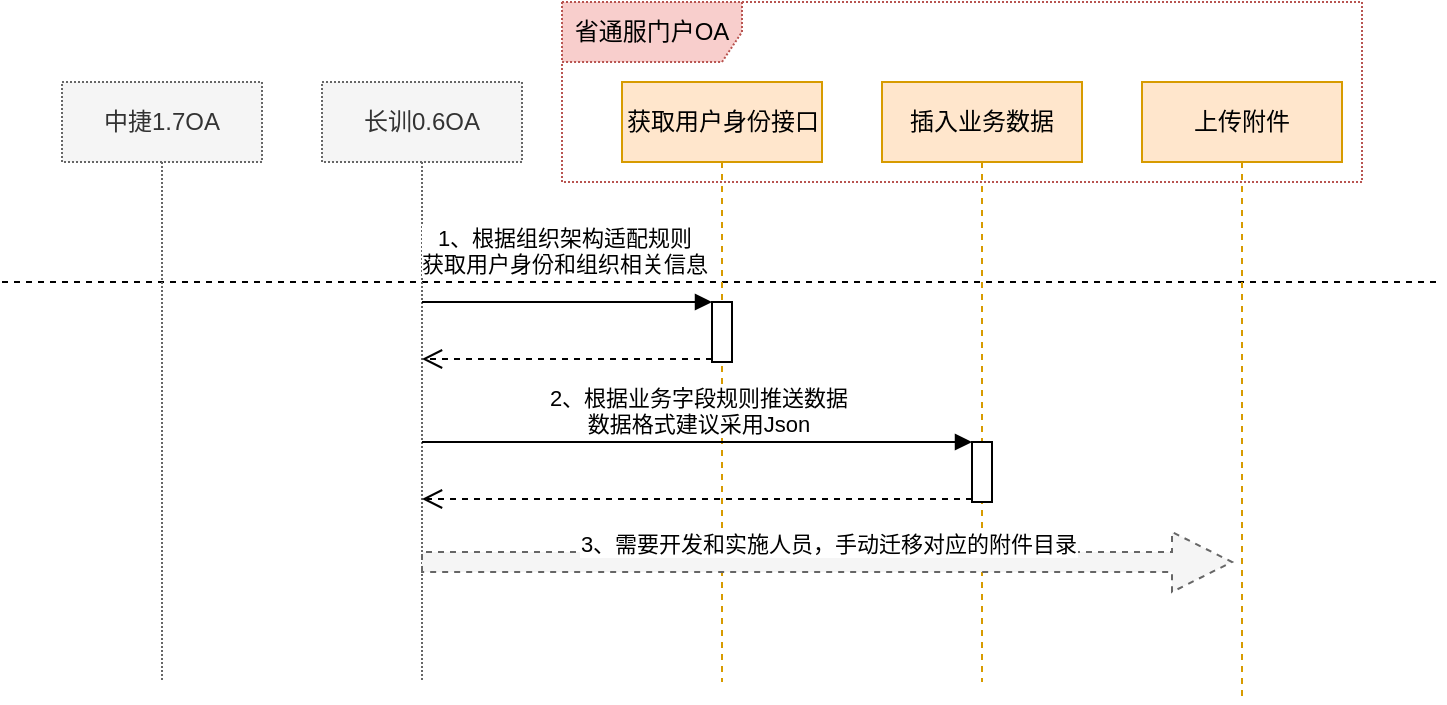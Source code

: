 <mxfile version="11.2.1" type="github" pages="1"><diagram id="uJz1_hHCdPxTJrE3NS_t" name="第 1 页"><mxGraphModel dx="942" dy="618" grid="1" gridSize="10" guides="1" tooltips="1" connect="1" arrows="1" fold="1" page="1" pageScale="1" pageWidth="827" pageHeight="1169" math="0" shadow="0"><root><mxCell id="0"/><mxCell id="1" parent="0"/><mxCell id="oOoQQwgPOISbMBHKoY3k-29" value="省通服门户OA" style="shape=umlFrame;whiteSpace=wrap;html=1;dashed=1;dashPattern=1 1;fillColor=#f8cecc;strokeColor=#b85450;width=90;height=30;" parent="1" vertex="1"><mxGeometry x="360" y="240" width="400" height="90" as="geometry"/></mxCell><mxCell id="oOoQQwgPOISbMBHKoY3k-11" value="" style="endArrow=none;html=1;dashed=1;" parent="1" edge="1"><mxGeometry width="50" height="50" relative="1" as="geometry"><mxPoint x="80" y="380" as="sourcePoint"/><mxPoint x="800" y="380" as="targetPoint"/></mxGeometry></mxCell><mxCell id="oOoQQwgPOISbMBHKoY3k-24" value="获取用户身份接口" style="html=1;points=[];perimeter=orthogonalPerimeter;shape=umlLifeline;participant=label;fontFamily=Helvetica;fontSize=12;align=center;strokeColor=#d79b00;fillColor=#ffe6cc;recursiveResize=0;container=1;collapsible=0;" parent="1" vertex="1"><mxGeometry x="390" y="280" width="100" height="300" as="geometry"/></mxCell><mxCell id="oOoQQwgPOISbMBHKoY3k-58" value="" style="html=1;points=[];perimeter=orthogonalPerimeter;" parent="oOoQQwgPOISbMBHKoY3k-24" vertex="1"><mxGeometry x="45" y="110" width="10" height="30" as="geometry"/></mxCell><mxCell id="oOoQQwgPOISbMBHKoY3k-25" value="插入业务数据" style="shape=umlLifeline;perimeter=lifelinePerimeter;whiteSpace=wrap;html=1;container=1;collapsible=0;recursiveResize=0;outlineConnect=0;fillColor=#ffe6cc;strokeColor=#d79b00;" parent="1" vertex="1"><mxGeometry x="520" y="280" width="100" height="300" as="geometry"/></mxCell><mxCell id="oOoQQwgPOISbMBHKoY3k-61" value="" style="html=1;points=[];perimeter=orthogonalPerimeter;" parent="oOoQQwgPOISbMBHKoY3k-25" vertex="1"><mxGeometry x="45" y="180" width="10" height="30" as="geometry"/></mxCell><mxCell id="oOoQQwgPOISbMBHKoY3k-26" value="上传附件" style="shape=umlLifeline;perimeter=lifelinePerimeter;whiteSpace=wrap;html=1;container=1;collapsible=0;recursiveResize=0;outlineConnect=0;fillColor=#ffe6cc;strokeColor=#d79b00;" parent="1" vertex="1"><mxGeometry x="650" y="280" width="100" height="310" as="geometry"/></mxCell><mxCell id="oOoQQwgPOISbMBHKoY3k-53" value="&lt;span&gt;长训0.6OA&lt;/span&gt;" style="shape=umlLifeline;perimeter=lifelinePerimeter;whiteSpace=wrap;html=1;container=1;collapsible=0;recursiveResize=0;outlineConnect=0;dashed=1;dashPattern=1 1;fillColor=#f5f5f5;strokeColor=#666666;fontColor=#333333;" parent="1" vertex="1"><mxGeometry x="240" y="280" width="100" height="300" as="geometry"/></mxCell><mxCell id="oOoQQwgPOISbMBHKoY3k-54" value="&lt;span&gt;中捷1.7OA&lt;/span&gt;&lt;br&gt;" style="shape=umlLifeline;perimeter=lifelinePerimeter;whiteSpace=wrap;html=1;container=1;collapsible=0;recursiveResize=0;outlineConnect=0;dashed=1;dashPattern=1 1;fillColor=#f5f5f5;strokeColor=#666666;fontColor=#333333;" parent="1" vertex="1"><mxGeometry x="110" y="280" width="100" height="300" as="geometry"/></mxCell><mxCell id="oOoQQwgPOISbMBHKoY3k-59" value="1、根据组织架构适配规则&lt;br&gt;获取用户身份和组织相关信息&lt;br&gt;" style="html=1;verticalAlign=bottom;endArrow=block;entryX=0;entryY=0;" parent="1" source="oOoQQwgPOISbMBHKoY3k-53" target="oOoQQwgPOISbMBHKoY3k-58" edge="1"><mxGeometry x="-0.031" y="10" relative="1" as="geometry"><mxPoint x="365" y="390" as="sourcePoint"/><mxPoint as="offset"/></mxGeometry></mxCell><mxCell id="oOoQQwgPOISbMBHKoY3k-60" value="" style="html=1;verticalAlign=bottom;endArrow=open;dashed=1;endSize=8;exitX=0;exitY=0.95;" parent="1" source="oOoQQwgPOISbMBHKoY3k-58" target="oOoQQwgPOISbMBHKoY3k-53" edge="1"><mxGeometry relative="1" as="geometry"><mxPoint x="365" y="466" as="targetPoint"/></mxGeometry></mxCell><mxCell id="oOoQQwgPOISbMBHKoY3k-63" value="" style="html=1;verticalAlign=bottom;endArrow=open;dashed=1;endSize=8;exitX=0;exitY=0.95;" parent="1" source="oOoQQwgPOISbMBHKoY3k-61" target="oOoQQwgPOISbMBHKoY3k-53" edge="1"><mxGeometry relative="1" as="geometry"><mxPoint x="495" y="536" as="targetPoint"/></mxGeometry></mxCell><mxCell id="oOoQQwgPOISbMBHKoY3k-62" value="2、根据业务字段规则推送数据&lt;br&gt;数据格式建议采用Json&lt;br&gt;" style="html=1;verticalAlign=bottom;endArrow=block;entryX=0;entryY=0;" parent="1" source="oOoQQwgPOISbMBHKoY3k-53" target="oOoQQwgPOISbMBHKoY3k-61" edge="1"><mxGeometry relative="1" as="geometry"><mxPoint x="495" y="460" as="sourcePoint"/></mxGeometry></mxCell><mxCell id="oOoQQwgPOISbMBHKoY3k-65" value="3、需要开发和实施人员，手动迁移对应的附件目录" style="html=1;verticalAlign=bottom;endArrow=block;entryX=0;entryY=0;dashed=1;shape=arrow;fillColor=#f5f5f5;strokeColor=#666666;" parent="1" source="oOoQQwgPOISbMBHKoY3k-53" edge="1"><mxGeometry relative="1" as="geometry"><mxPoint x="625" y="510" as="sourcePoint"/><mxPoint x="695" y="520" as="targetPoint"/></mxGeometry></mxCell></root></mxGraphModel></diagram></mxfile>